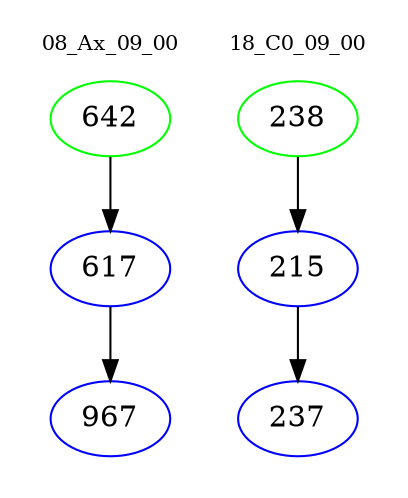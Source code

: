 digraph{
subgraph cluster_0 {
color = white
label = "08_Ax_09_00";
fontsize=10;
T0_642 [label="642", color="green"]
T0_642 -> T0_617 [color="black"]
T0_617 [label="617", color="blue"]
T0_617 -> T0_967 [color="black"]
T0_967 [label="967", color="blue"]
}
subgraph cluster_1 {
color = white
label = "18_C0_09_00";
fontsize=10;
T1_238 [label="238", color="green"]
T1_238 -> T1_215 [color="black"]
T1_215 [label="215", color="blue"]
T1_215 -> T1_237 [color="black"]
T1_237 [label="237", color="blue"]
}
}
